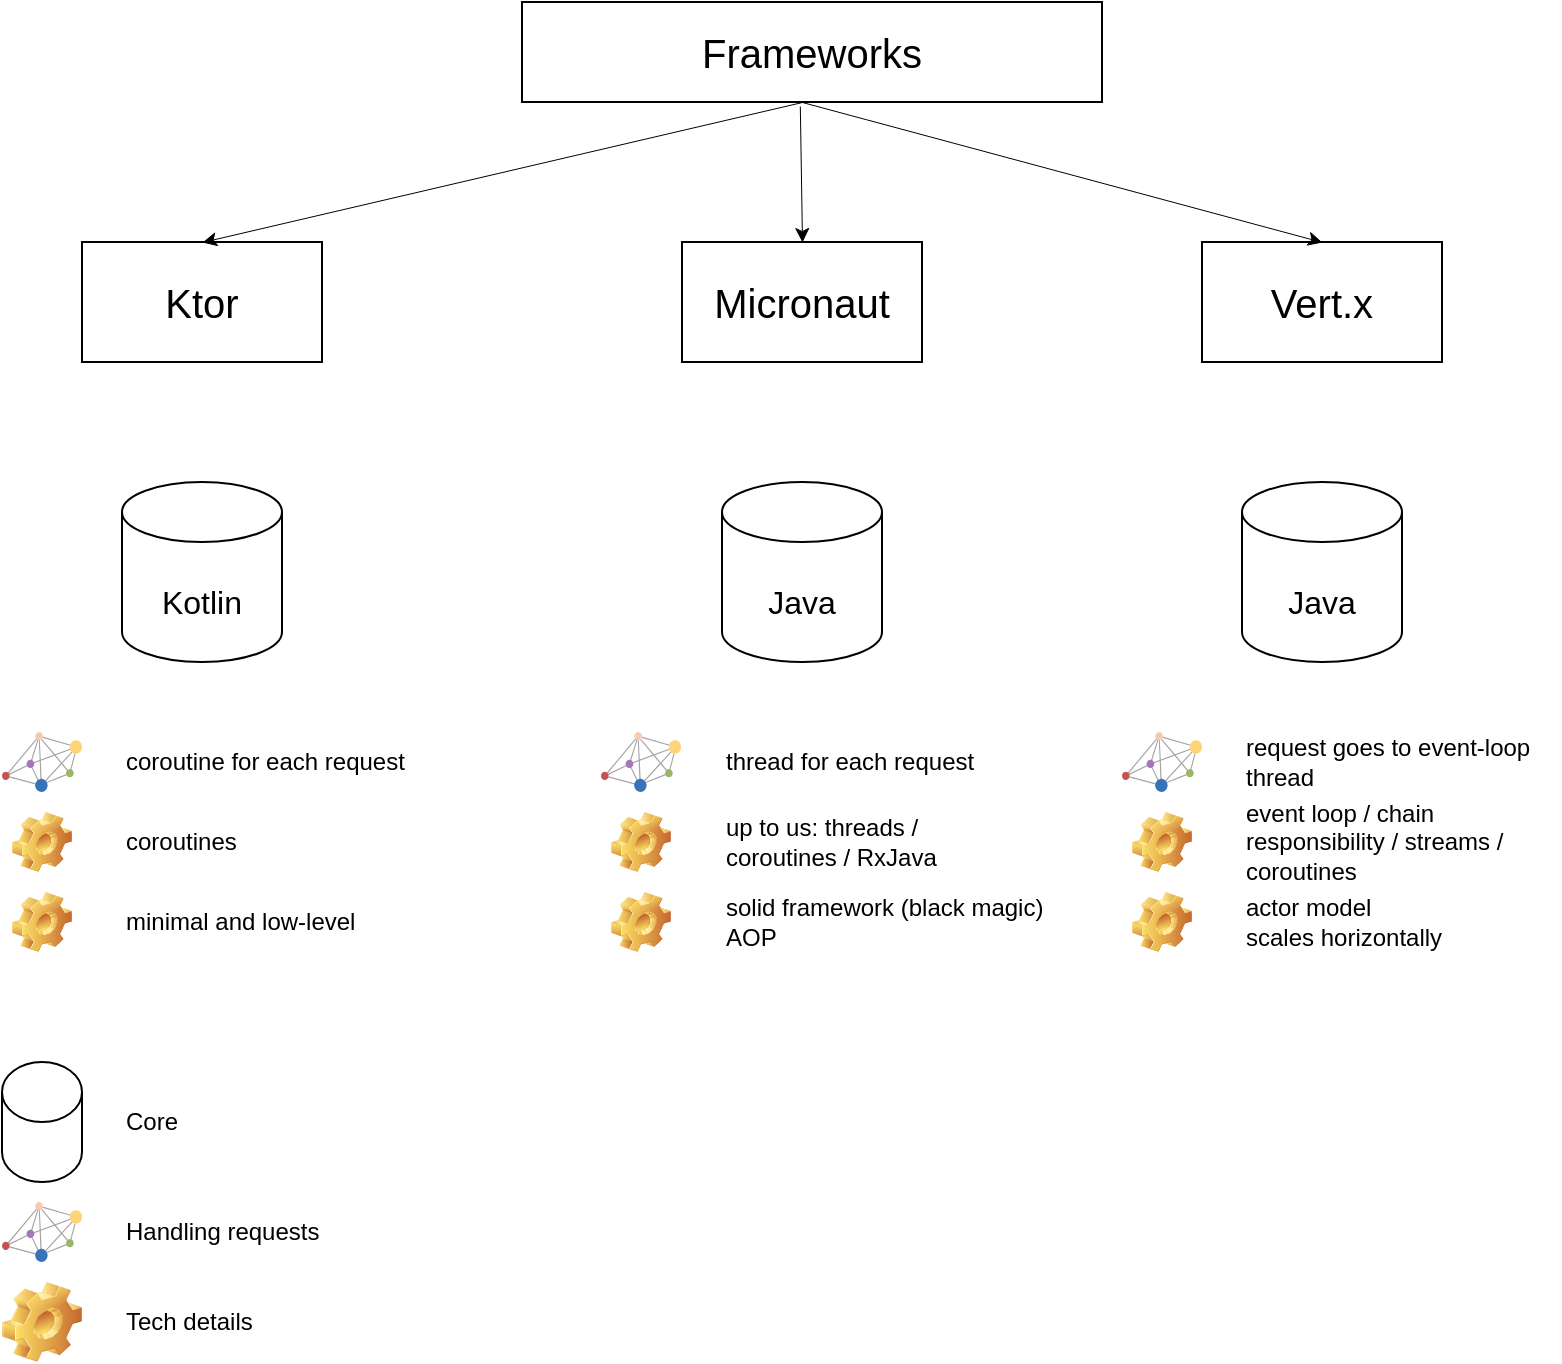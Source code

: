 <mxfile version="15.6.3" type="github">
  <diagram id="6VdVnBttZZ0jnSVUgKkz" name="Page-1">
    <mxGraphModel dx="852" dy="629" grid="1" gridSize="10" guides="1" tooltips="1" connect="1" arrows="1" fold="1" page="1" pageScale="1" pageWidth="827" pageHeight="1169" math="0" shadow="0">
      <root>
        <mxCell id="0" />
        <mxCell id="1" parent="0" />
        <mxCell id="R1TdFwV2CiDKgEr2sLeZ-1" value="&lt;font style=&quot;font-size: 20px&quot;&gt;Frameworks&lt;/font&gt;" style="rounded=0;whiteSpace=wrap;html=1;" vertex="1" parent="1">
          <mxGeometry x="300" y="40" width="290" height="50" as="geometry" />
        </mxCell>
        <mxCell id="R1TdFwV2CiDKgEr2sLeZ-3" value="&lt;font style=&quot;font-size: 20px&quot;&gt;Ktor&lt;/font&gt;" style="rounded=0;whiteSpace=wrap;html=1;fontSize=24;" vertex="1" parent="1">
          <mxGeometry x="80" y="160" width="120" height="60" as="geometry" />
        </mxCell>
        <mxCell id="R1TdFwV2CiDKgEr2sLeZ-4" value="&lt;font style=&quot;font-size: 20px&quot;&gt;Micronaut&lt;/font&gt;" style="rounded=0;whiteSpace=wrap;html=1;fontSize=24;" vertex="1" parent="1">
          <mxGeometry x="380" y="160" width="120" height="60" as="geometry" />
        </mxCell>
        <mxCell id="R1TdFwV2CiDKgEr2sLeZ-5" value="&lt;font style=&quot;font-size: 20px&quot;&gt;Vert.x&lt;/font&gt;" style="rounded=0;whiteSpace=wrap;html=1;fontSize=24;" vertex="1" parent="1">
          <mxGeometry x="640" y="160" width="120" height="60" as="geometry" />
        </mxCell>
        <mxCell id="R1TdFwV2CiDKgEr2sLeZ-6" value="&lt;font style=&quot;font-size: 16px&quot;&gt;Kotlin&lt;br&gt;&lt;/font&gt;" style="shape=cylinder3;whiteSpace=wrap;html=1;boundedLbl=1;backgroundOutline=1;size=15;fontSize=24;" vertex="1" parent="1">
          <mxGeometry x="100" y="280" width="80" height="90" as="geometry" />
        </mxCell>
        <mxCell id="R1TdFwV2CiDKgEr2sLeZ-9" value="&lt;font style=&quot;font-size: 16px&quot;&gt;Java&lt;br&gt;&lt;/font&gt;" style="shape=cylinder3;whiteSpace=wrap;html=1;boundedLbl=1;backgroundOutline=1;size=15;fontSize=24;" vertex="1" parent="1">
          <mxGeometry x="400" y="280" width="80" height="90" as="geometry" />
        </mxCell>
        <mxCell id="R1TdFwV2CiDKgEr2sLeZ-10" value="&lt;font style=&quot;font-size: 16px&quot;&gt;Java&lt;br&gt;&lt;/font&gt;" style="shape=cylinder3;whiteSpace=wrap;html=1;boundedLbl=1;backgroundOutline=1;size=15;fontSize=24;" vertex="1" parent="1">
          <mxGeometry x="660" y="280" width="80" height="90" as="geometry" />
        </mxCell>
        <mxCell id="R1TdFwV2CiDKgEr2sLeZ-11" value="&lt;font&gt;&lt;br&gt;&lt;/font&gt;" style="shape=cylinder3;whiteSpace=wrap;html=1;boundedLbl=1;backgroundOutline=1;size=15;fontSize=24;" vertex="1" parent="1">
          <mxGeometry x="40" y="570" width="40" height="60" as="geometry" />
        </mxCell>
        <mxCell id="R1TdFwV2CiDKgEr2sLeZ-12" value="Core" style="text;html=1;strokeColor=none;fillColor=none;align=left;verticalAlign=middle;whiteSpace=wrap;rounded=0;fontSize=12;" vertex="1" parent="1">
          <mxGeometry x="100" y="585" width="120" height="30" as="geometry" />
        </mxCell>
        <mxCell id="R1TdFwV2CiDKgEr2sLeZ-13" value="" style="endArrow=classic;html=1;rounded=0;fontSize=12;exitX=0.479;exitY=1.04;exitDx=0;exitDy=0;exitPerimeter=0;entryX=0.5;entryY=0;entryDx=0;entryDy=0;strokeWidth=0.5;" edge="1" parent="1" source="R1TdFwV2CiDKgEr2sLeZ-1" target="R1TdFwV2CiDKgEr2sLeZ-4">
          <mxGeometry width="50" height="50" relative="1" as="geometry">
            <mxPoint x="390" y="410" as="sourcePoint" />
            <mxPoint x="440" y="150" as="targetPoint" />
          </mxGeometry>
        </mxCell>
        <mxCell id="R1TdFwV2CiDKgEr2sLeZ-15" value="" style="endArrow=classic;html=1;rounded=0;fontSize=12;entryX=0.5;entryY=0;entryDx=0;entryDy=0;strokeWidth=0.5;" edge="1" parent="1" target="R1TdFwV2CiDKgEr2sLeZ-3">
          <mxGeometry width="50" height="50" relative="1" as="geometry">
            <mxPoint x="440" y="90" as="sourcePoint" />
            <mxPoint x="450" y="170" as="targetPoint" />
          </mxGeometry>
        </mxCell>
        <mxCell id="R1TdFwV2CiDKgEr2sLeZ-16" value="" style="endArrow=classic;html=1;rounded=0;fontSize=12;entryX=0.5;entryY=0;entryDx=0;entryDy=0;strokeWidth=0.5;" edge="1" parent="1" target="R1TdFwV2CiDKgEr2sLeZ-5">
          <mxGeometry width="50" height="50" relative="1" as="geometry">
            <mxPoint x="440" y="90" as="sourcePoint" />
            <mxPoint x="460" y="180" as="targetPoint" />
          </mxGeometry>
        </mxCell>
        <mxCell id="R1TdFwV2CiDKgEr2sLeZ-18" value="" style="shape=image;html=1;verticalLabelPosition=bottom;verticalAlign=top;imageAspect=0;image=img/clipart/Gear_128x128.png;fontSize=12;" vertex="1" parent="1">
          <mxGeometry x="45" y="445" width="30" height="30" as="geometry" />
        </mxCell>
        <mxCell id="R1TdFwV2CiDKgEr2sLeZ-19" value="" style="dashed=0;outlineConnect=0;html=1;align=center;labelPosition=center;verticalLabelPosition=bottom;verticalAlign=top;shape=mxgraph.weblogos.dzone;fontSize=12;" vertex="1" parent="1">
          <mxGeometry x="40" y="405" width="40" height="30" as="geometry" />
        </mxCell>
        <mxCell id="R1TdFwV2CiDKgEr2sLeZ-20" value="coroutine for each request" style="text;html=1;strokeColor=none;fillColor=none;align=left;verticalAlign=middle;whiteSpace=wrap;rounded=0;fontSize=12;" vertex="1" parent="1">
          <mxGeometry x="100" y="400" width="159" height="40" as="geometry" />
        </mxCell>
        <mxCell id="R1TdFwV2CiDKgEr2sLeZ-21" value="coroutines" style="text;html=1;strokeColor=none;fillColor=none;align=left;verticalAlign=middle;whiteSpace=wrap;rounded=0;fontSize=12;" vertex="1" parent="1">
          <mxGeometry x="100" y="440" width="140" height="40" as="geometry" />
        </mxCell>
        <mxCell id="R1TdFwV2CiDKgEr2sLeZ-22" value="" style="shape=image;html=1;verticalLabelPosition=bottom;verticalAlign=top;imageAspect=0;image=img/clipart/Gear_128x128.png;fontSize=12;" vertex="1" parent="1">
          <mxGeometry x="344.5" y="445" width="30" height="30" as="geometry" />
        </mxCell>
        <mxCell id="R1TdFwV2CiDKgEr2sLeZ-23" value="" style="dashed=0;outlineConnect=0;html=1;align=center;labelPosition=center;verticalLabelPosition=bottom;verticalAlign=top;shape=mxgraph.weblogos.dzone;fontSize=12;" vertex="1" parent="1">
          <mxGeometry x="339.5" y="405" width="40" height="30" as="geometry" />
        </mxCell>
        <mxCell id="R1TdFwV2CiDKgEr2sLeZ-24" value="thread for each request" style="text;html=1;strokeColor=none;fillColor=none;align=left;verticalAlign=middle;whiteSpace=wrap;rounded=0;fontSize=12;" vertex="1" parent="1">
          <mxGeometry x="399.5" y="400" width="159" height="40" as="geometry" />
        </mxCell>
        <mxCell id="R1TdFwV2CiDKgEr2sLeZ-25" value="up to us: threads / coroutines / RxJava" style="text;html=1;strokeColor=none;fillColor=none;align=left;verticalAlign=middle;whiteSpace=wrap;rounded=0;fontSize=12;" vertex="1" parent="1">
          <mxGeometry x="399.5" y="440" width="140" height="40" as="geometry" />
        </mxCell>
        <mxCell id="R1TdFwV2CiDKgEr2sLeZ-26" value="" style="shape=image;html=1;verticalLabelPosition=bottom;verticalAlign=top;imageAspect=0;image=img/clipart/Gear_128x128.png;fontSize=12;" vertex="1" parent="1">
          <mxGeometry x="605" y="445" width="30" height="30" as="geometry" />
        </mxCell>
        <mxCell id="R1TdFwV2CiDKgEr2sLeZ-27" value="" style="dashed=0;outlineConnect=0;html=1;align=center;labelPosition=center;verticalLabelPosition=bottom;verticalAlign=top;shape=mxgraph.weblogos.dzone;fontSize=12;" vertex="1" parent="1">
          <mxGeometry x="600" y="405" width="40" height="30" as="geometry" />
        </mxCell>
        <mxCell id="R1TdFwV2CiDKgEr2sLeZ-28" value="request goes to event-loop thread" style="text;html=1;strokeColor=none;fillColor=none;align=left;verticalAlign=middle;whiteSpace=wrap;rounded=0;fontSize=12;" vertex="1" parent="1">
          <mxGeometry x="660" y="400" width="159" height="40" as="geometry" />
        </mxCell>
        <mxCell id="R1TdFwV2CiDKgEr2sLeZ-29" value="event loop / chain responsibility / streams / coroutines" style="text;html=1;strokeColor=none;fillColor=none;align=left;verticalAlign=middle;whiteSpace=wrap;rounded=0;fontSize=12;" vertex="1" parent="1">
          <mxGeometry x="660" y="440" width="140" height="40" as="geometry" />
        </mxCell>
        <mxCell id="R1TdFwV2CiDKgEr2sLeZ-30" value="" style="shape=image;html=1;verticalLabelPosition=bottom;verticalAlign=top;imageAspect=0;image=img/clipart/Gear_128x128.png;fontSize=12;" vertex="1" parent="1">
          <mxGeometry x="45" y="485" width="30" height="30" as="geometry" />
        </mxCell>
        <mxCell id="R1TdFwV2CiDKgEr2sLeZ-31" value="minimal and low-level" style="text;html=1;strokeColor=none;fillColor=none;align=left;verticalAlign=middle;whiteSpace=wrap;rounded=0;fontSize=12;" vertex="1" parent="1">
          <mxGeometry x="100" y="480" width="140" height="40" as="geometry" />
        </mxCell>
        <mxCell id="R1TdFwV2CiDKgEr2sLeZ-32" value="solid framework (black magic)&lt;br&gt;AOP" style="text;html=1;strokeColor=none;fillColor=none;align=left;verticalAlign=middle;whiteSpace=wrap;rounded=0;fontSize=12;" vertex="1" parent="1">
          <mxGeometry x="399.5" y="480" width="180.5" height="40" as="geometry" />
        </mxCell>
        <mxCell id="R1TdFwV2CiDKgEr2sLeZ-33" value="" style="shape=image;html=1;verticalLabelPosition=bottom;verticalAlign=top;imageAspect=0;image=img/clipart/Gear_128x128.png;fontSize=12;" vertex="1" parent="1">
          <mxGeometry x="344.5" y="485" width="30" height="30" as="geometry" />
        </mxCell>
        <mxCell id="R1TdFwV2CiDKgEr2sLeZ-34" value="actor model&lt;br&gt;scales horizontally" style="text;html=1;strokeColor=none;fillColor=none;align=left;verticalAlign=middle;whiteSpace=wrap;rounded=0;fontSize=12;" vertex="1" parent="1">
          <mxGeometry x="660" y="480" width="140" height="40" as="geometry" />
        </mxCell>
        <mxCell id="R1TdFwV2CiDKgEr2sLeZ-35" value="" style="shape=image;html=1;verticalLabelPosition=bottom;verticalAlign=top;imageAspect=0;image=img/clipart/Gear_128x128.png;fontSize=12;" vertex="1" parent="1">
          <mxGeometry x="605" y="485" width="30" height="30" as="geometry" />
        </mxCell>
        <mxCell id="R1TdFwV2CiDKgEr2sLeZ-36" value="" style="dashed=0;outlineConnect=0;html=1;align=center;labelPosition=center;verticalLabelPosition=bottom;verticalAlign=top;shape=mxgraph.weblogos.dzone;fontSize=12;" vertex="1" parent="1">
          <mxGeometry x="40" y="640" width="40" height="30" as="geometry" />
        </mxCell>
        <mxCell id="R1TdFwV2CiDKgEr2sLeZ-37" value="Handling requests" style="text;html=1;strokeColor=none;fillColor=none;align=left;verticalAlign=middle;whiteSpace=wrap;rounded=0;fontSize=12;" vertex="1" parent="1">
          <mxGeometry x="100" y="640" width="120" height="30" as="geometry" />
        </mxCell>
        <mxCell id="R1TdFwV2CiDKgEr2sLeZ-38" value="" style="shape=image;html=1;verticalLabelPosition=bottom;verticalAlign=top;imageAspect=0;image=img/clipart/Gear_128x128.png;fontSize=12;" vertex="1" parent="1">
          <mxGeometry x="40" y="680" width="40" height="40" as="geometry" />
        </mxCell>
        <mxCell id="R1TdFwV2CiDKgEr2sLeZ-39" value="Tech details" style="text;html=1;strokeColor=none;fillColor=none;align=left;verticalAlign=middle;whiteSpace=wrap;rounded=0;fontSize=12;" vertex="1" parent="1">
          <mxGeometry x="100" y="685" width="120" height="30" as="geometry" />
        </mxCell>
      </root>
    </mxGraphModel>
  </diagram>
</mxfile>
